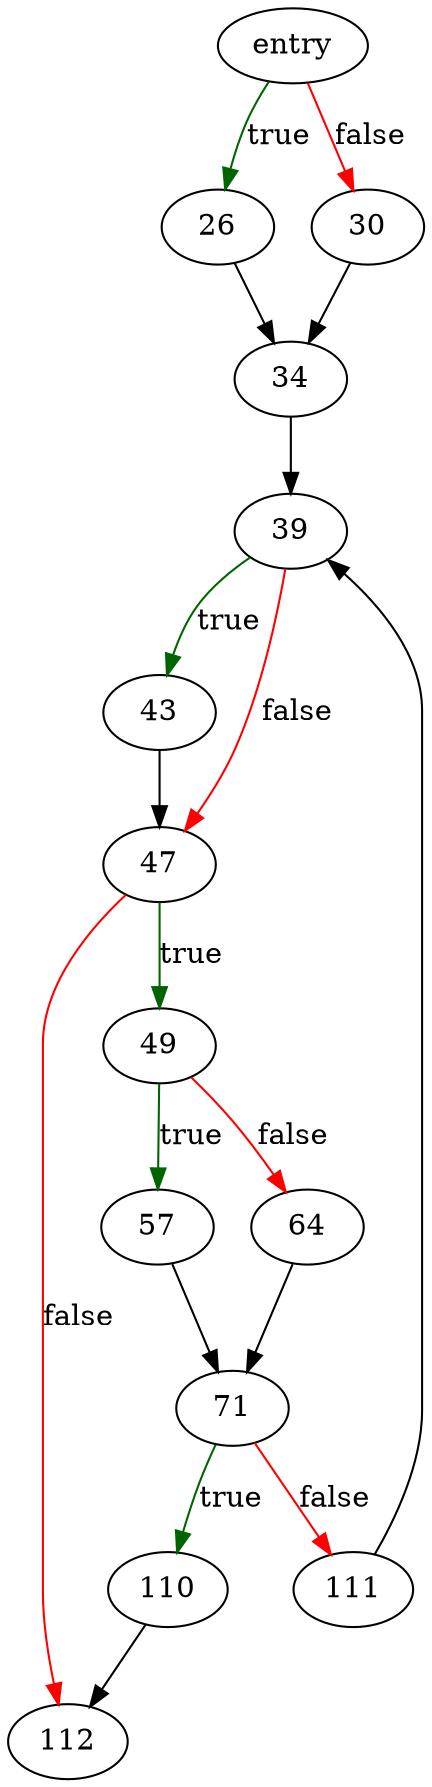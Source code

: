 digraph "sqlite3VdbeRecordUnpack" {
	// Node definitions.
	4 [label=entry];
	26;
	30;
	34;
	39;
	43;
	47;
	49;
	57;
	64;
	71;
	110;
	111;
	112;

	// Edge definitions.
	4 -> 26 [
		color=darkgreen
		label=true
	];
	4 -> 30 [
		color=red
		label=false
	];
	26 -> 34;
	30 -> 34;
	34 -> 39;
	39 -> 43 [
		color=darkgreen
		label=true
	];
	39 -> 47 [
		color=red
		label=false
	];
	43 -> 47;
	47 -> 49 [
		color=darkgreen
		label=true
	];
	47 -> 112 [
		color=red
		label=false
	];
	49 -> 57 [
		color=darkgreen
		label=true
	];
	49 -> 64 [
		color=red
		label=false
	];
	57 -> 71;
	64 -> 71;
	71 -> 110 [
		color=darkgreen
		label=true
	];
	71 -> 111 [
		color=red
		label=false
	];
	110 -> 112;
	111 -> 39;
}